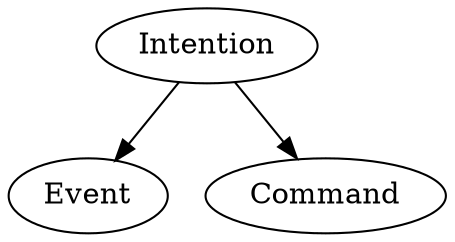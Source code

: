 digraph AbstractEvent {
  Event;
  Intention;
  Command;
  Intention -> Event;
  Intention -> Command;
}